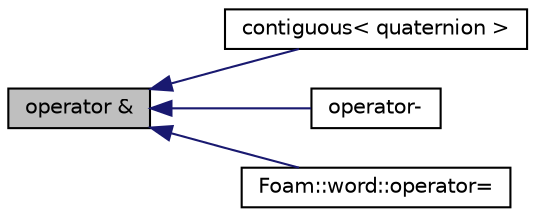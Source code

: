 digraph "operator &amp;"
{
  bgcolor="transparent";
  edge [fontname="Helvetica",fontsize="10",labelfontname="Helvetica",labelfontsize="10"];
  node [fontname="Helvetica",fontsize="10",shape=record];
  rankdir="LR";
  Node5007 [label="operator &",height=0.2,width=0.4,color="black", fillcolor="grey75", style="filled", fontcolor="black"];
  Node5007 -> Node5008 [dir="back",color="midnightblue",fontsize="10",style="solid",fontname="Helvetica"];
  Node5008 [label="contiguous\< quaternion \>",height=0.2,width=0.4,color="black",URL="$a21851.html#a3eec73f3778b018e92f7190be4a6eb92",tooltip="Data associated with quaternion type are contiguous. "];
  Node5007 -> Node5009 [dir="back",color="midnightblue",fontsize="10",style="solid",fontname="Helvetica"];
  Node5009 [label="operator-",height=0.2,width=0.4,color="black",URL="$a21851.html#a118729368091b04480ed1ca9e1e3f6c1"];
  Node5007 -> Node5010 [dir="back",color="midnightblue",fontsize="10",style="solid",fontname="Helvetica"];
  Node5010 [label="Foam::word::operator=",height=0.2,width=0.4,color="black",URL="$a29565.html#aea8a72bdc6f960315451e8bfef80c124"];
}
